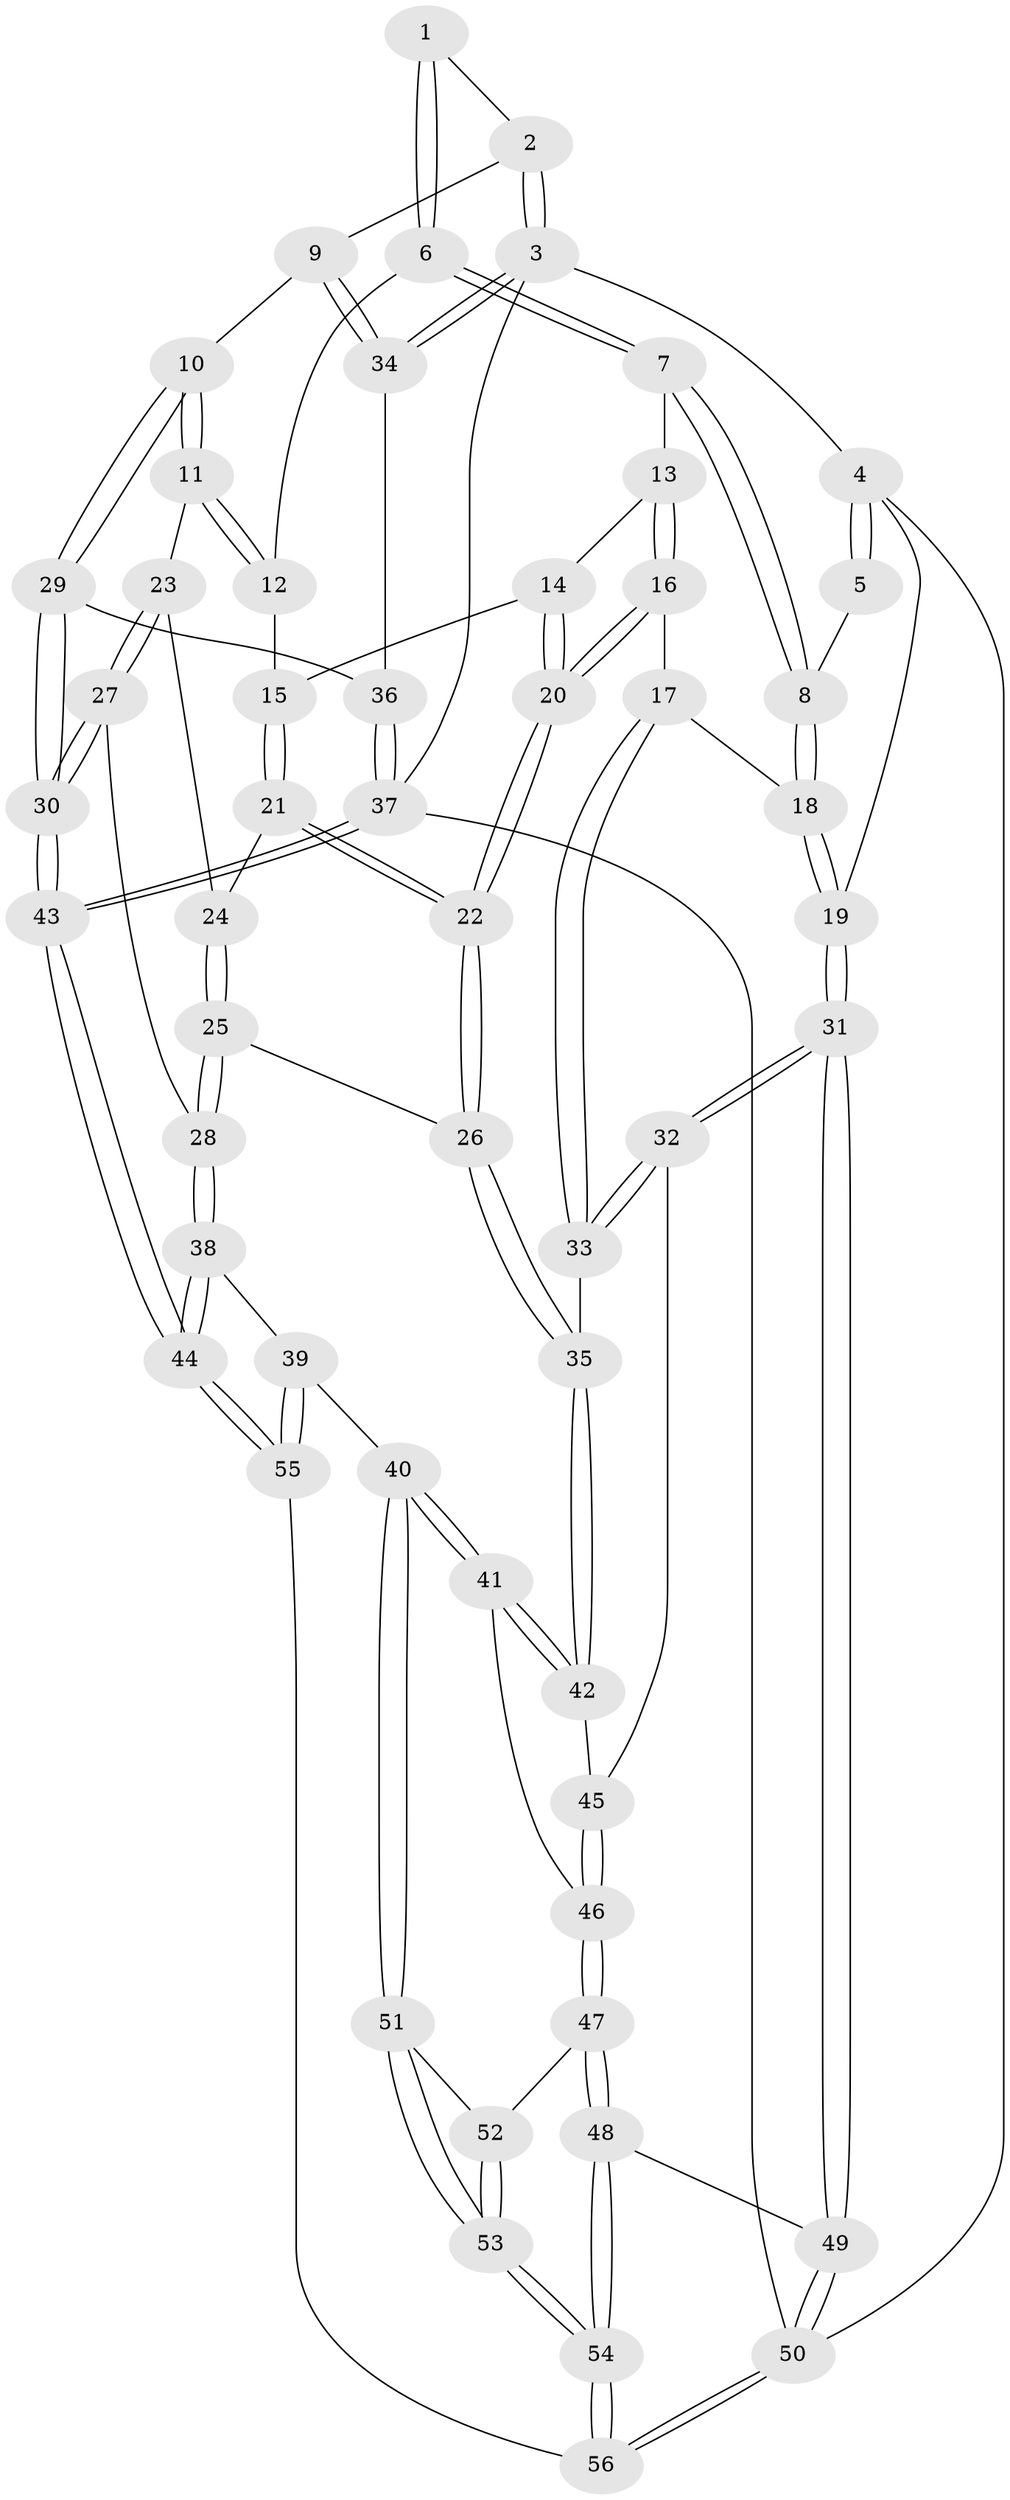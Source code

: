 // coarse degree distribution, {2: 0.17647058823529413, 4: 0.14705882352941177, 3: 0.5294117647058824, 6: 0.029411764705882353, 5: 0.11764705882352941}
// Generated by graph-tools (version 1.1) at 2025/54/03/04/25 22:54:42]
// undirected, 56 vertices, 137 edges
graph export_dot {
  node [color=gray90,style=filled];
  1 [pos="+0.5822581520226084+0"];
  2 [pos="+0.5842477026503521+0"];
  3 [pos="+1+0"];
  4 [pos="+0+0"];
  5 [pos="+0.21899475152929443+0"];
  6 [pos="+0.5526863046912981+0"];
  7 [pos="+0.21611047506188352+0.12133491723610336"];
  8 [pos="+0.16261492818067122+0.11038911256387952"];
  9 [pos="+0.8520817723295422+0.23186260024940764"];
  10 [pos="+0.8034557762643348+0.26720022131798615"];
  11 [pos="+0.7221137145400512+0.2684661653245663"];
  12 [pos="+0.5410664690862172+0"];
  13 [pos="+0.3219704026529894+0.15441161617394586"];
  14 [pos="+0.4637603558318683+0.15753430552493447"];
  15 [pos="+0.4638938492573653+0.15748000805113505"];
  16 [pos="+0.2810728039992507+0.32534093249303053"];
  17 [pos="+0.15685760680693278+0.27063889982977035"];
  18 [pos="+0.1603942560720059+0.11283276694749825"];
  19 [pos="+0+0.11248208432218143"];
  20 [pos="+0.31882589844787346+0.35420716035857247"];
  21 [pos="+0.5108072516249129+0.23775890030701288"];
  22 [pos="+0.36389162146138193+0.4804415062806532"];
  23 [pos="+0.6940195248371057+0.2820818660275957"];
  24 [pos="+0.560089384369863+0.2839355000621437"];
  25 [pos="+0.5258186327896368+0.5502254497360944"];
  26 [pos="+0.3704728575184616+0.5202896226852454"];
  27 [pos="+0.6054874576311207+0.5654622901925895"];
  28 [pos="+0.5528478047093037+0.5659711932405137"];
  29 [pos="+0.7921906550402452+0.5745264135111354"];
  30 [pos="+0.7717138935314757+0.6033953505436651"];
  31 [pos="+0+0.513715454930003"];
  32 [pos="+0+0.498453142616617"];
  33 [pos="+0+0.49535853187810625"];
  34 [pos="+1+0.18238754853475814"];
  35 [pos="+0.28991975701969463+0.5691325929384887"];
  36 [pos="+1+0.39494217679870025"];
  37 [pos="+1+1"];
  38 [pos="+0.5051377021523117+0.8014347362782744"];
  39 [pos="+0.3523189114434613+0.8496249622788261"];
  40 [pos="+0.3229596310790072+0.8454167186393895"];
  41 [pos="+0.29210783618148356+0.7868587293746953"];
  42 [pos="+0.27700596345113665+0.7106822563438212"];
  43 [pos="+1+1"];
  44 [pos="+0.9880068239720131+1"];
  45 [pos="+0.14026233276120528+0.7386211577891816"];
  46 [pos="+0.08856441324280141+0.8254167940929622"];
  47 [pos="+0.06391812366049697+0.8417297437387173"];
  48 [pos="+0+0.8277599631799061"];
  49 [pos="+0+0.7559634572434362"];
  50 [pos="+0+1"];
  51 [pos="+0.28498225077264266+0.8998561555805684"];
  52 [pos="+0.07582373612870512+0.8536000454304901"];
  53 [pos="+0.20741350502224074+1"];
  54 [pos="+0.19550858907409946+1"];
  55 [pos="+0.602748766221198+1"];
  56 [pos="+0.19379800020651472+1"];
  1 -- 2;
  1 -- 6;
  1 -- 6;
  2 -- 3;
  2 -- 3;
  2 -- 9;
  3 -- 4;
  3 -- 34;
  3 -- 34;
  3 -- 37;
  4 -- 5;
  4 -- 5;
  4 -- 19;
  4 -- 50;
  5 -- 8;
  6 -- 7;
  6 -- 7;
  6 -- 12;
  7 -- 8;
  7 -- 8;
  7 -- 13;
  8 -- 18;
  8 -- 18;
  9 -- 10;
  9 -- 34;
  9 -- 34;
  10 -- 11;
  10 -- 11;
  10 -- 29;
  10 -- 29;
  11 -- 12;
  11 -- 12;
  11 -- 23;
  12 -- 15;
  13 -- 14;
  13 -- 16;
  13 -- 16;
  14 -- 15;
  14 -- 20;
  14 -- 20;
  15 -- 21;
  15 -- 21;
  16 -- 17;
  16 -- 20;
  16 -- 20;
  17 -- 18;
  17 -- 33;
  17 -- 33;
  18 -- 19;
  18 -- 19;
  19 -- 31;
  19 -- 31;
  20 -- 22;
  20 -- 22;
  21 -- 22;
  21 -- 22;
  21 -- 24;
  22 -- 26;
  22 -- 26;
  23 -- 24;
  23 -- 27;
  23 -- 27;
  24 -- 25;
  24 -- 25;
  25 -- 26;
  25 -- 28;
  25 -- 28;
  26 -- 35;
  26 -- 35;
  27 -- 28;
  27 -- 30;
  27 -- 30;
  28 -- 38;
  28 -- 38;
  29 -- 30;
  29 -- 30;
  29 -- 36;
  30 -- 43;
  30 -- 43;
  31 -- 32;
  31 -- 32;
  31 -- 49;
  31 -- 49;
  32 -- 33;
  32 -- 33;
  32 -- 45;
  33 -- 35;
  34 -- 36;
  35 -- 42;
  35 -- 42;
  36 -- 37;
  36 -- 37;
  37 -- 43;
  37 -- 43;
  37 -- 50;
  38 -- 39;
  38 -- 44;
  38 -- 44;
  39 -- 40;
  39 -- 55;
  39 -- 55;
  40 -- 41;
  40 -- 41;
  40 -- 51;
  40 -- 51;
  41 -- 42;
  41 -- 42;
  41 -- 46;
  42 -- 45;
  43 -- 44;
  43 -- 44;
  44 -- 55;
  44 -- 55;
  45 -- 46;
  45 -- 46;
  46 -- 47;
  46 -- 47;
  47 -- 48;
  47 -- 48;
  47 -- 52;
  48 -- 49;
  48 -- 54;
  48 -- 54;
  49 -- 50;
  49 -- 50;
  50 -- 56;
  50 -- 56;
  51 -- 52;
  51 -- 53;
  51 -- 53;
  52 -- 53;
  52 -- 53;
  53 -- 54;
  53 -- 54;
  54 -- 56;
  54 -- 56;
  55 -- 56;
}
